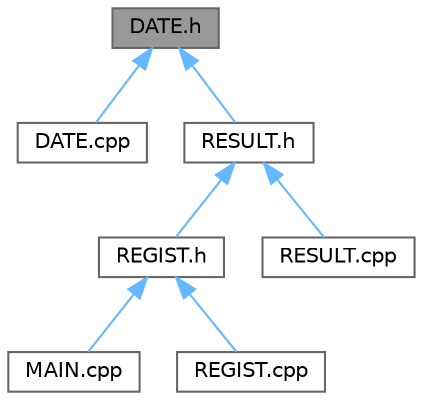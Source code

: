 digraph "DATE.h"
{
 // LATEX_PDF_SIZE
  bgcolor="transparent";
  edge [fontname=Helvetica,fontsize=10,labelfontname=Helvetica,labelfontsize=10];
  node [fontname=Helvetica,fontsize=10,shape=box,height=0.2,width=0.4];
  Node1 [label="DATE.h",height=0.2,width=0.4,color="gray40", fillcolor="grey60", style="filled", fontcolor="black",tooltip=" "];
  Node1 -> Node2 [dir="back",color="steelblue1",style="solid"];
  Node2 [label="DATE.cpp",height=0.2,width=0.4,color="grey40", fillcolor="white", style="filled",URL="$_d_a_t_e_8cpp.html",tooltip=" "];
  Node1 -> Node3 [dir="back",color="steelblue1",style="solid"];
  Node3 [label="RESULT.h",height=0.2,width=0.4,color="grey40", fillcolor="white", style="filled",URL="$_r_e_s_u_l_t_8h.html",tooltip=" "];
  Node3 -> Node4 [dir="back",color="steelblue1",style="solid"];
  Node4 [label="REGIST.h",height=0.2,width=0.4,color="grey40", fillcolor="white", style="filled",URL="$_r_e_g_i_s_t_8h.html",tooltip=" "];
  Node4 -> Node5 [dir="back",color="steelblue1",style="solid"];
  Node5 [label="MAIN.cpp",height=0.2,width=0.4,color="grey40", fillcolor="white", style="filled",URL="$_m_a_i_n_8cpp.html",tooltip=" "];
  Node4 -> Node6 [dir="back",color="steelblue1",style="solid"];
  Node6 [label="REGIST.cpp",height=0.2,width=0.4,color="grey40", fillcolor="white", style="filled",URL="$_r_e_g_i_s_t_8cpp.html",tooltip=" "];
  Node3 -> Node7 [dir="back",color="steelblue1",style="solid"];
  Node7 [label="RESULT.cpp",height=0.2,width=0.4,color="grey40", fillcolor="white", style="filled",URL="$_r_e_s_u_l_t_8cpp.html",tooltip=" "];
}

